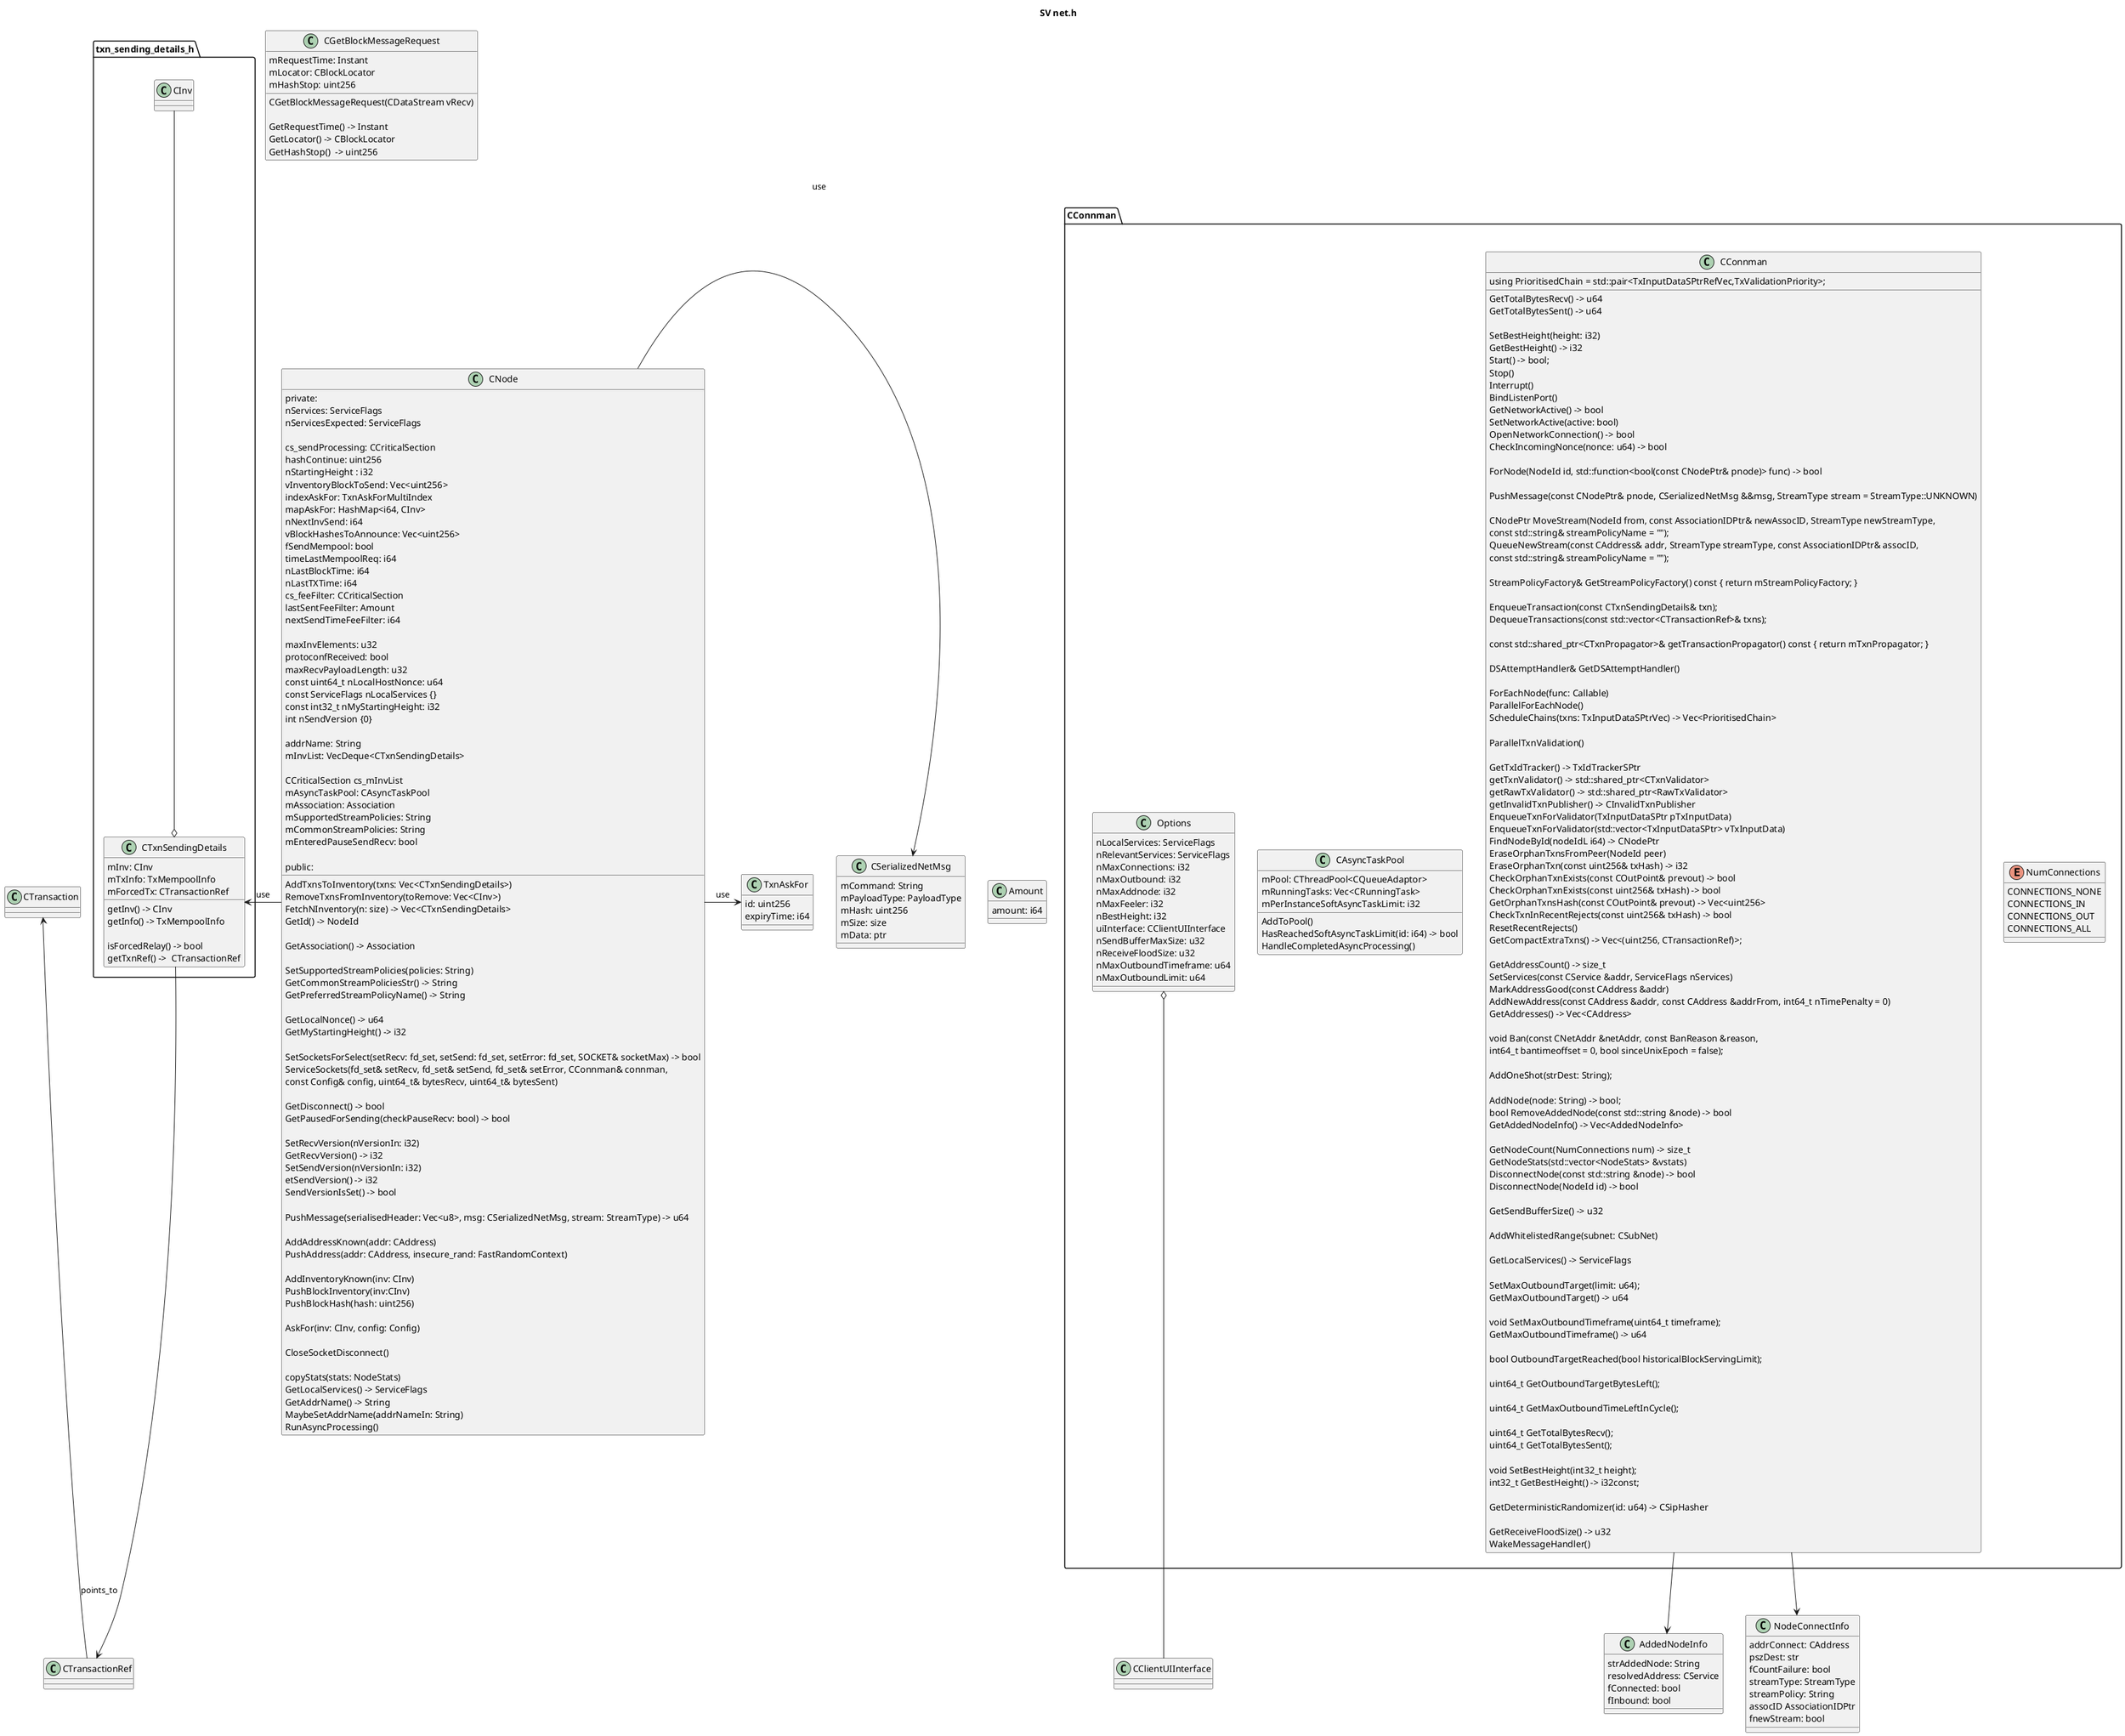 @startuml
title SV net.h
top to bottom direction


class AddedNodeInfo {
    strAddedNode: String
    resolvedAddress: CService
    fConnected: bool
    fInbound: bool
}

class NodeConnectInfo {

    addrConnect: CAddress
    pszDest: str
    fCountFailure: bool
    streamType: StreamType
    streamPolicy: String
    assocID AssociationIDPtr
    fnewStream: bool
}

class CGetBlockMessageRequest {
    CGetBlockMessageRequest(CDataStream vRecv)

    GetRequestTime() -> Instant
    GetLocator() -> CBlockLocator
    GetHashStop()  -> uint256

    mRequestTime: Instant
    mLocator: CBlockLocator
    mHashStop: uint256
}

class CTransaction
class CClientUIInterface

class CTransactionRef
CTransactionRef -up-> CTransaction: points_to

class CSerializedNetMsg{
    mCommand: String
    mPayloadType: PayloadType
    mHash: uint256
    mSize: size
    mData: ptr
}

package CConnman {

    enum NumConnections {
        CONNECTIONS_NONE
        CONNECTIONS_IN
        CONNECTIONS_OUT
        CONNECTIONS_ALL
    }

    class Options {
        nLocalServices: ServiceFlags
        nRelevantServices: ServiceFlags
        nMaxConnections: i32
        nMaxOutbound: i32
        nMaxAddnode: i32
        nMaxFeeler: i32
        nBestHeight: i32
        uiInterface: CClientUIInterface
        nSendBufferMaxSize: u32
        nReceiveFloodSize: u32
        nMaxOutboundTimeframe: u64
        nMaxOutboundLimit: u64
    }

    Options o-- CClientUIInterface

    class CAsyncTaskPool{
        AddToPool()
        HasReachedSoftAsyncTaskLimit(id: i64) -> bool
        HandleCompletedAsyncProcessing()
        mPool: CThreadPool<CQueueAdaptor>
        mRunningTasks: Vec<CRunningTask>
        mPerInstanceSoftAsyncTaskLimit: i32
    }

    class CConnman {

        GetTotalBytesRecv() -> u64
        GetTotalBytesSent() -> u64

        SetBestHeight(height: i32)
        GetBestHeight() -> i32
        Start() -> bool;
        Stop()
        Interrupt()
        BindListenPort()
        GetNetworkActive() -> bool
        SetNetworkActive(active: bool)
        OpenNetworkConnection() -> bool
        CheckIncomingNonce(nonce: u64) -> bool

        ForNode(NodeId id, std::function<bool(const CNodePtr& pnode)> func) -> bool

        PushMessage(const CNodePtr& pnode, CSerializedNetMsg &&msg, StreamType stream = StreamType::UNKNOWN)

        CNodePtr MoveStream(NodeId from, const AssociationIDPtr& newAssocID, StreamType newStreamType,
            const std::string& streamPolicyName = "");
        QueueNewStream(const CAddress& addr, StreamType streamType, const AssociationIDPtr& assocID,
            const std::string& streamPolicyName = "");

        StreamPolicyFactory& GetStreamPolicyFactory() const { return mStreamPolicyFactory; }

        EnqueueTransaction(const CTxnSendingDetails& txn);
        DequeueTransactions(const std::vector<CTransactionRef>& txns);

        const std::shared_ptr<CTxnPropagator>& getTransactionPropagator() const { return mTxnPropagator; }

        DSAttemptHandler& GetDSAttemptHandler()

        ForEachNode(func: Callable)
        ParallelForEachNode()

        using PrioritisedChain = std::pair<TxInputDataSPtrRefVec,TxValidationPriority>;

        ScheduleChains(txns: TxInputDataSPtrVec) -> Vec<PrioritisedChain>

        ParallelTxnValidation()

        GetTxIdTracker() -> TxIdTrackerSPtr
        getTxnValidator() -> std::shared_ptr<CTxnValidator>
        getRawTxValidator() -> std::shared_ptr<RawTxValidator>
        getInvalidTxnPublisher() -> CInvalidTxnPublisher
        EnqueueTxnForValidator(TxInputDataSPtr pTxInputData)
        EnqueueTxnForValidator(std::vector<TxInputDataSPtr> vTxInputData)
        FindNodeById(nodeIdL i64) -> CNodePtr
        EraseOrphanTxnsFromPeer(NodeId peer)
        EraseOrphanTxn(const uint256& txHash) -> i32
        CheckOrphanTxnExists(const COutPoint& prevout) -> bool
        CheckOrphanTxnExists(const uint256& txHash) -> bool
        GetOrphanTxnsHash(const COutPoint& prevout) -> Vec<uint256>
        CheckTxnInRecentRejects(const uint256& txHash) -> bool
        ResetRecentRejects()
        GetCompactExtraTxns() -> Vec<(uint256, CTransactionRef)>;

        GetAddressCount() -> size_t
        SetServices(const CService &addr, ServiceFlags nServices)
        MarkAddressGood(const CAddress &addr)
        AddNewAddress(const CAddress &addr, const CAddress &addrFrom, int64_t nTimePenalty = 0)
        GetAddresses() -> Vec<CAddress>

        void Ban(const CNetAddr &netAddr, const BanReason &reason,
                int64_t bantimeoffset = 0, bool sinceUnixEpoch = false);

        AddOneShot(strDest: String);

        AddNode(node: String) -> bool;
        bool RemoveAddedNode(const std::string &node) -> bool
        GetAddedNodeInfo() -> Vec<AddedNodeInfo>

        GetNodeCount(NumConnections num) -> size_t
        GetNodeStats(std::vector<NodeStats> &vstats)
        DisconnectNode(const std::string &node) -> bool
        DisconnectNode(NodeId id) -> bool

        GetSendBufferSize() -> u32

        AddWhitelistedRange(subnet: CSubNet)

         GetLocalServices() -> ServiceFlags

        SetMaxOutboundTarget(limit: u64);
        GetMaxOutboundTarget() -> u64

        void SetMaxOutboundTimeframe(uint64_t timeframe);
        GetMaxOutboundTimeframe() -> u64

        bool OutboundTargetReached(bool historicalBlockServingLimit);

        uint64_t GetOutboundTargetBytesLeft();

        uint64_t GetMaxOutboundTimeLeftInCycle();

        uint64_t GetTotalBytesRecv();
        uint64_t GetTotalBytesSent();

        void SetBestHeight(int32_t height);
        int32_t GetBestHeight() -> i32const;

         GetDeterministicRandomizer(id: u64) -> CSipHasher

        GetReceiveFloodSize() -> u32
        WakeMessageHandler()

    }

    CConnman --> AddedNodeInfo
    CConnman --> NodeConnectInfo

}


class TxnAskFor{
    id: uint256
    expiryTime: i64
}

package txn_sending_details_h {
    class CTxnSendingDetails {
        getInv() -> CInv
        getInfo() -> TxMempoolInfo

        isForcedRelay() -> bool
        getTxnRef() ->  CTransactionRef

        mInv: CInv
        mTxInfo: TxMempoolInfo
        mForcedTx: CTransactionRef
    }

    CTxnSendingDetails o-up- CInv
    CTxnSendingDetails --> CTransactionRef
}

class Amount {
    amount: i64
}

class CNode {
    private:
    nServices: ServiceFlags
    nServicesExpected: ServiceFlags

    cs_sendProcessing: CCriticalSection
    hashContinue: uint256
    nStartingHeight : i32
    vInventoryBlockToSend: Vec<uint256>
    indexAskFor: TxnAskForMultiIndex
    mapAskFor: HashMap<i64, CInv>
    nNextInvSend: i64
    vBlockHashesToAnnounce: Vec<uint256>
    fSendMempool: bool
    timeLastMempoolReq: i64
    nLastBlockTime: i64
    nLastTXTime: i64
    cs_feeFilter: CCriticalSection
    lastSentFeeFilter: Amount
    nextSendTimeFeeFilter: i64

    maxInvElements: u32
    protoconfReceived: bool
    maxRecvPayloadLength: u32
    const uint64_t nLocalHostNonce: u64
    const ServiceFlags nLocalServices {}
    const int32_t nMyStartingHeight: i32
    int nSendVersion {0}

    addrName: String
    mInvList: VecDeque<CTxnSendingDetails>

    CCriticalSection cs_mInvList
    mAsyncTaskPool: CAsyncTaskPool
    mAssociation: Association
    mSupportedStreamPolicies: String
    mCommonStreamPolicies: String
    mEnteredPauseSendRecv: bool

    public:

    AddTxnsToInventory(txns: Vec<CTxnSendingDetails>)
    RemoveTxnsFromInventory(toRemove: Vec<CInv>)
    FetchNInventory(n: size) -> Vec<CTxnSendingDetails>
    GetId() -> NodeId

    GetAssociation() -> Association

    SetSupportedStreamPolicies(policies: String)
    GetCommonStreamPoliciesStr() -> String
    GetPreferredStreamPolicyName() -> String

    GetLocalNonce() -> u64
    GetMyStartingHeight() -> i32

    SetSocketsForSelect(setRecv: fd_set, setSend: fd_set, setError: fd_set, SOCKET& socketMax) -> bool
    ServiceSockets(fd_set& setRecv, fd_set& setSend, fd_set& setError, CConnman& connman,
                        const Config& config, uint64_t& bytesRecv, uint64_t& bytesSent)

    GetDisconnect() -> bool
    GetPausedForSending(checkPauseRecv: bool) -> bool

    SetRecvVersion(nVersionIn: i32)
    GetRecvVersion() -> i32
    SetSendVersion(nVersionIn: i32)
    etSendVersion() -> i32
    SendVersionIsSet() -> bool

    PushMessage(serialisedHeader: Vec<u8>, msg: CSerializedNetMsg, stream: StreamType) -> u64

    AddAddressKnown(addr: CAddress)
    PushAddress(addr: CAddress, insecure_rand: FastRandomContext)

    AddInventoryKnown(inv: CInv)
    PushBlockInventory(inv:CInv)
    PushBlockHash(hash: uint256)

    AskFor(inv: CInv, config: Config)

    CloseSocketDisconnect()

    copyStats(stats: NodeStats)
    GetLocalServices() -> ServiceFlags
    GetAddrName() -> String
    MaybeSetAddrName(addrNameIn: String)
    RunAsyncProcessing()
}

CNode -right-> Amount: use
CNode -right-> CSerializedNetMsg: use
CNode -right-> CTxnSendingDetails: use
CNode -right-> TxnAskFor: use
CNode -right-> CConnman: use
@enduml
